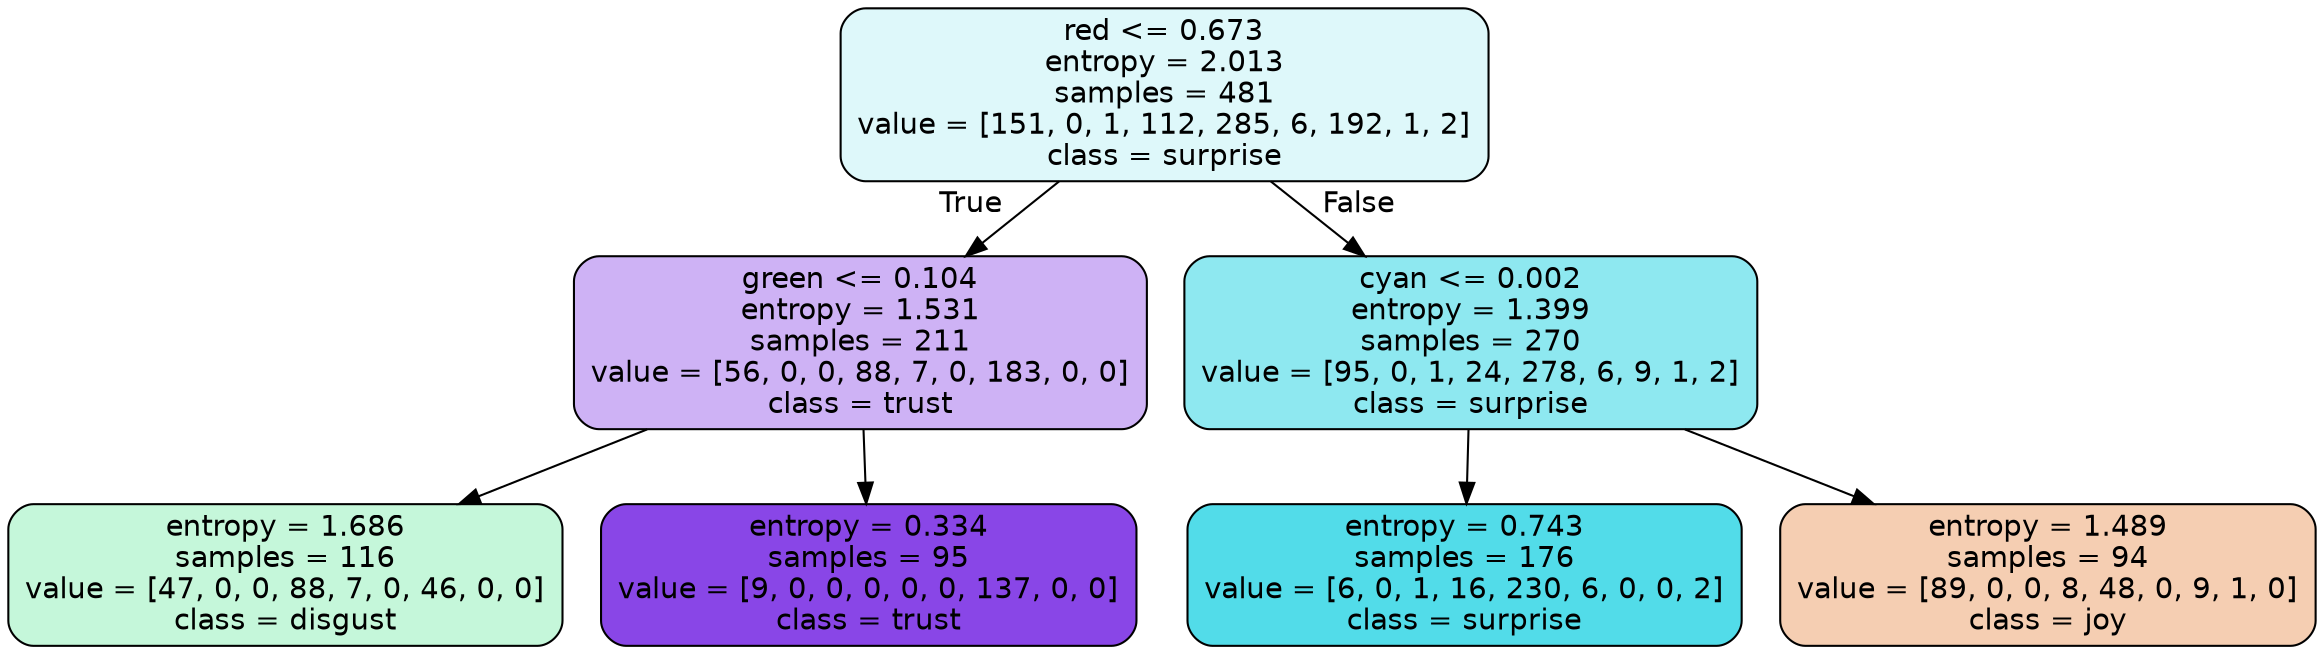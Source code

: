 digraph Tree {
node [shape=box, style="filled, rounded", color="black", fontname=helvetica] ;
edge [fontname=helvetica] ;
0 [label="red <= 0.673\nentropy = 2.013\nsamples = 481\nvalue = [151, 0, 1, 112, 285, 6, 192, 1, 2]\nclass = surprise", fillcolor="#39d7e52a"] ;
1 [label="green <= 0.104\nentropy = 1.531\nsamples = 211\nvalue = [56, 0, 0, 88, 7, 0, 183, 0, 0]\nclass = trust", fillcolor="#8139e562"] ;
0 -> 1 [labeldistance=2.5, labelangle=45, headlabel="True"] ;
2 [label="entropy = 1.686\nsamples = 116\nvalue = [47, 0, 0, 88, 7, 0, 46, 0, 0]\nclass = disgust", fillcolor="#39e5814a"] ;
1 -> 2 ;
3 [label="entropy = 0.334\nsamples = 95\nvalue = [9, 0, 0, 0, 0, 0, 137, 0, 0]\nclass = trust", fillcolor="#8139e5ee"] ;
1 -> 3 ;
4 [label="cyan <= 0.002\nentropy = 1.399\nsamples = 270\nvalue = [95, 0, 1, 24, 278, 6, 9, 1, 2]\nclass = surprise", fillcolor="#39d7e591"] ;
0 -> 4 [labeldistance=2.5, labelangle=-45, headlabel="False"] ;
5 [label="entropy = 0.743\nsamples = 176\nvalue = [6, 0, 1, 16, 230, 6, 0, 0, 2]\nclass = surprise", fillcolor="#39d7e5df"] ;
4 -> 5 ;
6 [label="entropy = 1.489\nsamples = 94\nvalue = [89, 0, 0, 8, 48, 0, 9, 1, 0]\nclass = joy", fillcolor="#e5813962"] ;
4 -> 6 ;
}